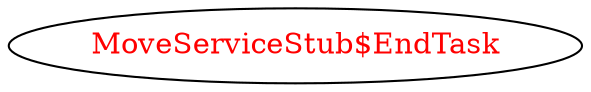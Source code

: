 digraph dependencyGraph {
 concentrate=true;
 ranksep="2.0";
 rankdir="LR"; 
 splines="ortho";
"MoveServiceStub$EndTask" [fontcolor="red"];
}